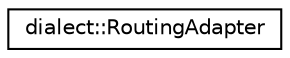 digraph "Graphical Class Hierarchy"
{
  edge [fontname="Helvetica",fontsize="10",labelfontname="Helvetica",labelfontsize="10"];
  node [fontname="Helvetica",fontsize="10",shape=record];
  rankdir="LR";
  Node0 [label="dialect::RoutingAdapter",height=0.2,width=0.4,color="black", fillcolor="white", style="filled",URL="$structdialect_1_1RoutingAdapter.html",tooltip="Adapter to easily apply libavoid::Routers to libdialect::Graphs. "];
}
